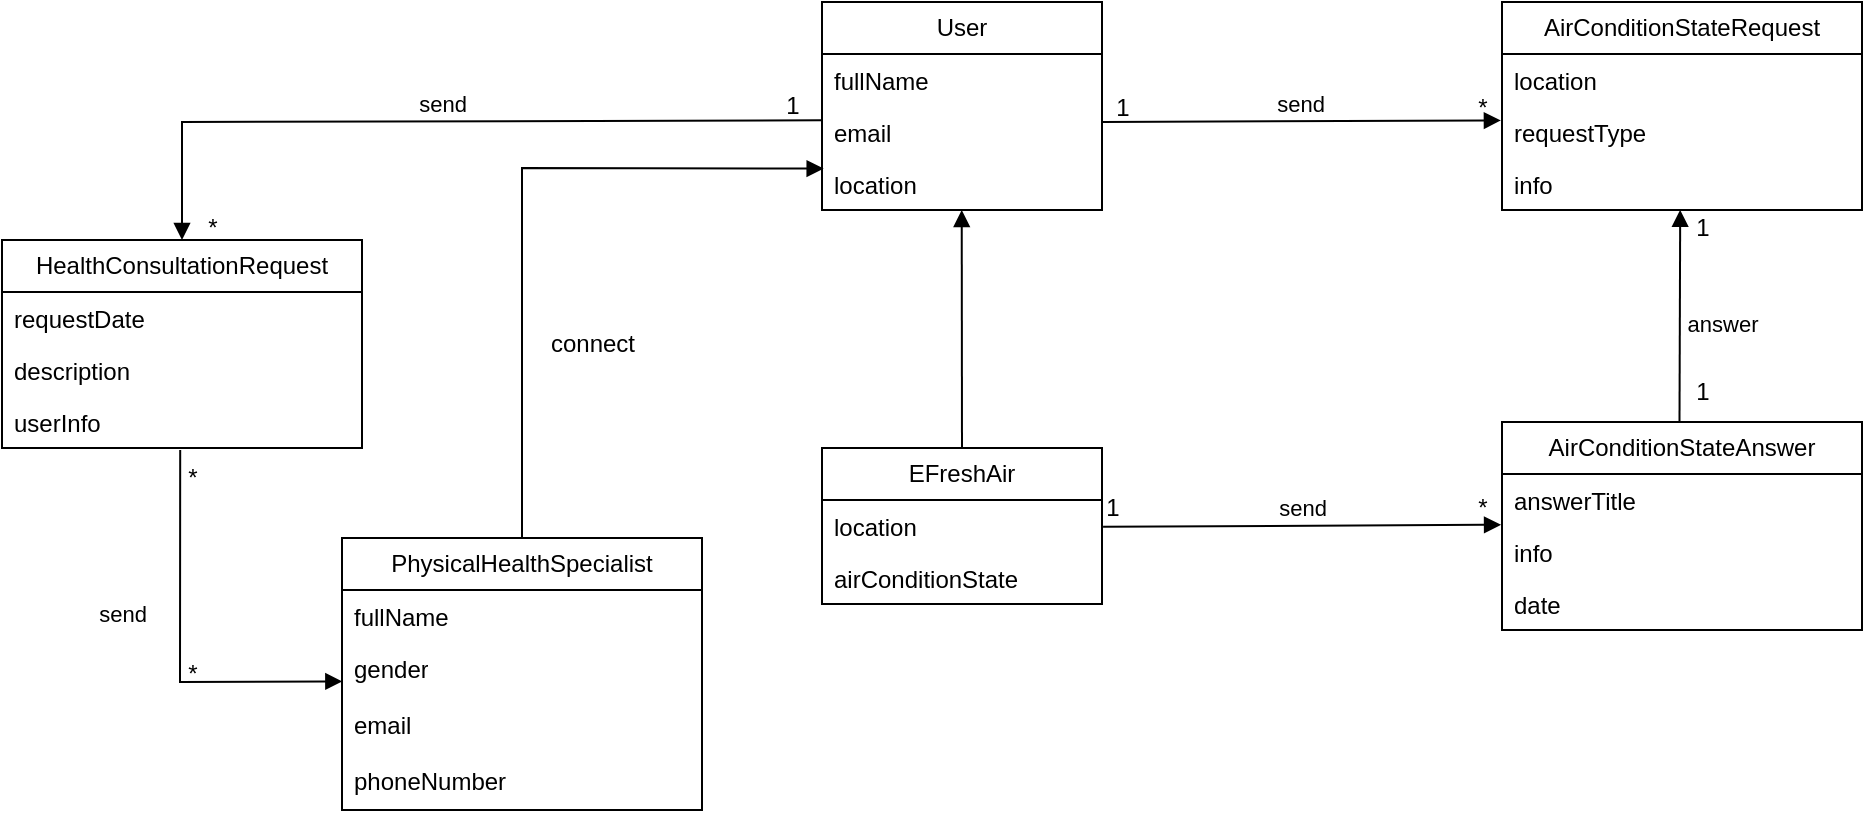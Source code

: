 <mxfile version="22.0.4" type="device">
  <diagram name="Страница — 1" id="CZByYsGYPEuBB9du0pov">
    <mxGraphModel dx="2022" dy="658" grid="1" gridSize="10" guides="1" tooltips="1" connect="1" arrows="1" fold="1" page="1" pageScale="1" pageWidth="827" pageHeight="1169" math="0" shadow="0">
      <root>
        <mxCell id="0" />
        <mxCell id="1" parent="0" />
        <mxCell id="wser1uCve52ktVxBeqvt-5" value="User" style="swimlane;fontStyle=0;childLayout=stackLayout;horizontal=1;startSize=26;fillColor=none;horizontalStack=0;resizeParent=1;resizeParentMax=0;resizeLast=0;collapsible=1;marginBottom=0;whiteSpace=wrap;html=1;" vertex="1" parent="1">
          <mxGeometry x="200" y="340" width="140" height="104" as="geometry" />
        </mxCell>
        <mxCell id="wser1uCve52ktVxBeqvt-6" value="fullName" style="text;strokeColor=none;fillColor=none;align=left;verticalAlign=top;spacingLeft=4;spacingRight=4;overflow=hidden;rotatable=0;points=[[0,0.5],[1,0.5]];portConstraint=eastwest;whiteSpace=wrap;html=1;" vertex="1" parent="wser1uCve52ktVxBeqvt-5">
          <mxGeometry y="26" width="140" height="26" as="geometry" />
        </mxCell>
        <mxCell id="wser1uCve52ktVxBeqvt-8" value="email" style="text;strokeColor=none;fillColor=none;align=left;verticalAlign=top;spacingLeft=4;spacingRight=4;overflow=hidden;rotatable=0;points=[[0,0.5],[1,0.5]];portConstraint=eastwest;whiteSpace=wrap;html=1;" vertex="1" parent="wser1uCve52ktVxBeqvt-5">
          <mxGeometry y="52" width="140" height="26" as="geometry" />
        </mxCell>
        <mxCell id="wser1uCve52ktVxBeqvt-7" value="location" style="text;strokeColor=none;fillColor=none;align=left;verticalAlign=top;spacingLeft=4;spacingRight=4;overflow=hidden;rotatable=0;points=[[0,0.5],[1,0.5]];portConstraint=eastwest;whiteSpace=wrap;html=1;" vertex="1" parent="wser1uCve52ktVxBeqvt-5">
          <mxGeometry y="78" width="140" height="26" as="geometry" />
        </mxCell>
        <mxCell id="wser1uCve52ktVxBeqvt-9" value="AirConditionStateRequest" style="swimlane;fontStyle=0;childLayout=stackLayout;horizontal=1;startSize=26;fillColor=none;horizontalStack=0;resizeParent=1;resizeParentMax=0;resizeLast=0;collapsible=1;marginBottom=0;whiteSpace=wrap;html=1;" vertex="1" parent="1">
          <mxGeometry x="540" y="340" width="180" height="104" as="geometry" />
        </mxCell>
        <mxCell id="wser1uCve52ktVxBeqvt-10" value="location" style="text;strokeColor=none;fillColor=none;align=left;verticalAlign=top;spacingLeft=4;spacingRight=4;overflow=hidden;rotatable=0;points=[[0,0.5],[1,0.5]];portConstraint=eastwest;whiteSpace=wrap;html=1;" vertex="1" parent="wser1uCve52ktVxBeqvt-9">
          <mxGeometry y="26" width="180" height="26" as="geometry" />
        </mxCell>
        <mxCell id="wser1uCve52ktVxBeqvt-11" value="requestType" style="text;strokeColor=none;fillColor=none;align=left;verticalAlign=top;spacingLeft=4;spacingRight=4;overflow=hidden;rotatable=0;points=[[0,0.5],[1,0.5]];portConstraint=eastwest;whiteSpace=wrap;html=1;" vertex="1" parent="wser1uCve52ktVxBeqvt-9">
          <mxGeometry y="52" width="180" height="26" as="geometry" />
        </mxCell>
        <mxCell id="wser1uCve52ktVxBeqvt-12" value="info" style="text;strokeColor=none;fillColor=none;align=left;verticalAlign=top;spacingLeft=4;spacingRight=4;overflow=hidden;rotatable=0;points=[[0,0.5],[1,0.5]];portConstraint=eastwest;whiteSpace=wrap;html=1;" vertex="1" parent="wser1uCve52ktVxBeqvt-9">
          <mxGeometry y="78" width="180" height="26" as="geometry" />
        </mxCell>
        <mxCell id="wser1uCve52ktVxBeqvt-13" value="AirConditionStateAnswer" style="swimlane;fontStyle=0;childLayout=stackLayout;horizontal=1;startSize=26;fillColor=none;horizontalStack=0;resizeParent=1;resizeParentMax=0;resizeLast=0;collapsible=1;marginBottom=0;whiteSpace=wrap;html=1;" vertex="1" parent="1">
          <mxGeometry x="540" y="550" width="180" height="104" as="geometry" />
        </mxCell>
        <mxCell id="wser1uCve52ktVxBeqvt-14" value="answerTitle" style="text;strokeColor=none;fillColor=none;align=left;verticalAlign=top;spacingLeft=4;spacingRight=4;overflow=hidden;rotatable=0;points=[[0,0.5],[1,0.5]];portConstraint=eastwest;whiteSpace=wrap;html=1;" vertex="1" parent="wser1uCve52ktVxBeqvt-13">
          <mxGeometry y="26" width="180" height="26" as="geometry" />
        </mxCell>
        <mxCell id="wser1uCve52ktVxBeqvt-15" value="info" style="text;strokeColor=none;fillColor=none;align=left;verticalAlign=top;spacingLeft=4;spacingRight=4;overflow=hidden;rotatable=0;points=[[0,0.5],[1,0.5]];portConstraint=eastwest;whiteSpace=wrap;html=1;" vertex="1" parent="wser1uCve52ktVxBeqvt-13">
          <mxGeometry y="52" width="180" height="26" as="geometry" />
        </mxCell>
        <mxCell id="wser1uCve52ktVxBeqvt-16" value="date" style="text;strokeColor=none;fillColor=none;align=left;verticalAlign=top;spacingLeft=4;spacingRight=4;overflow=hidden;rotatable=0;points=[[0,0.5],[1,0.5]];portConstraint=eastwest;whiteSpace=wrap;html=1;" vertex="1" parent="wser1uCve52ktVxBeqvt-13">
          <mxGeometry y="78" width="180" height="26" as="geometry" />
        </mxCell>
        <mxCell id="wser1uCve52ktVxBeqvt-17" value="EFreshAir" style="swimlane;fontStyle=0;childLayout=stackLayout;horizontal=1;startSize=26;fillColor=none;horizontalStack=0;resizeParent=1;resizeParentMax=0;resizeLast=0;collapsible=1;marginBottom=0;whiteSpace=wrap;html=1;" vertex="1" parent="1">
          <mxGeometry x="200" y="563" width="140" height="78" as="geometry" />
        </mxCell>
        <mxCell id="wser1uCve52ktVxBeqvt-18" value="location" style="text;strokeColor=none;fillColor=none;align=left;verticalAlign=top;spacingLeft=4;spacingRight=4;overflow=hidden;rotatable=0;points=[[0,0.5],[1,0.5]];portConstraint=eastwest;whiteSpace=wrap;html=1;" vertex="1" parent="wser1uCve52ktVxBeqvt-17">
          <mxGeometry y="26" width="140" height="26" as="geometry" />
        </mxCell>
        <mxCell id="wser1uCve52ktVxBeqvt-21" value="airConditionState" style="text;strokeColor=none;fillColor=none;align=left;verticalAlign=top;spacingLeft=4;spacingRight=4;overflow=hidden;rotatable=0;points=[[0,0.5],[1,0.5]];portConstraint=eastwest;whiteSpace=wrap;html=1;" vertex="1" parent="wser1uCve52ktVxBeqvt-17">
          <mxGeometry y="52" width="140" height="26" as="geometry" />
        </mxCell>
        <mxCell id="wser1uCve52ktVxBeqvt-22" value="PhysicalHealthSpecialist" style="swimlane;fontStyle=0;childLayout=stackLayout;horizontal=1;startSize=26;fillColor=none;horizontalStack=0;resizeParent=1;resizeParentMax=0;resizeLast=0;collapsible=1;marginBottom=0;whiteSpace=wrap;html=1;" vertex="1" parent="1">
          <mxGeometry x="-40" y="608" width="180" height="136" as="geometry" />
        </mxCell>
        <mxCell id="wser1uCve52ktVxBeqvt-23" value="fullName" style="text;strokeColor=none;fillColor=none;align=left;verticalAlign=top;spacingLeft=4;spacingRight=4;overflow=hidden;rotatable=0;points=[[0,0.5],[1,0.5]];portConstraint=eastwest;whiteSpace=wrap;html=1;" vertex="1" parent="wser1uCve52ktVxBeqvt-22">
          <mxGeometry y="26" width="180" height="26" as="geometry" />
        </mxCell>
        <mxCell id="wser1uCve52ktVxBeqvt-24" value="gender" style="text;strokeColor=none;fillColor=none;align=left;verticalAlign=top;spacingLeft=4;spacingRight=4;overflow=hidden;rotatable=0;points=[[0,0.5],[1,0.5]];portConstraint=eastwest;whiteSpace=wrap;html=1;" vertex="1" parent="wser1uCve52ktVxBeqvt-22">
          <mxGeometry y="52" width="180" height="28" as="geometry" />
        </mxCell>
        <mxCell id="wser1uCve52ktVxBeqvt-42" value="email" style="text;strokeColor=none;fillColor=none;align=left;verticalAlign=top;spacingLeft=4;spacingRight=4;overflow=hidden;rotatable=0;points=[[0,0.5],[1,0.5]];portConstraint=eastwest;whiteSpace=wrap;html=1;" vertex="1" parent="wser1uCve52ktVxBeqvt-22">
          <mxGeometry y="80" width="180" height="28" as="geometry" />
        </mxCell>
        <mxCell id="wser1uCve52ktVxBeqvt-43" value="phoneNumber" style="text;strokeColor=none;fillColor=none;align=left;verticalAlign=top;spacingLeft=4;spacingRight=4;overflow=hidden;rotatable=0;points=[[0,0.5],[1,0.5]];portConstraint=eastwest;whiteSpace=wrap;html=1;" vertex="1" parent="wser1uCve52ktVxBeqvt-22">
          <mxGeometry y="108" width="180" height="28" as="geometry" />
        </mxCell>
        <mxCell id="wser1uCve52ktVxBeqvt-28" value="send" style="html=1;verticalAlign=bottom;endArrow=block;curved=0;rounded=0;entryX=-0.003;entryY=0.278;entryDx=0;entryDy=0;entryPerimeter=0;" edge="1" parent="1" target="wser1uCve52ktVxBeqvt-11">
          <mxGeometry width="80" relative="1" as="geometry">
            <mxPoint x="340" y="400" as="sourcePoint" />
            <mxPoint x="510" y="400" as="targetPoint" />
          </mxGeometry>
        </mxCell>
        <mxCell id="wser1uCve52ktVxBeqvt-29" value="1" style="text;html=1;align=center;verticalAlign=middle;resizable=0;points=[];autosize=1;strokeColor=none;fillColor=none;" vertex="1" parent="1">
          <mxGeometry x="335" y="378" width="30" height="30" as="geometry" />
        </mxCell>
        <mxCell id="wser1uCve52ktVxBeqvt-30" value="*" style="text;html=1;align=center;verticalAlign=middle;resizable=0;points=[];autosize=1;strokeColor=none;fillColor=none;" vertex="1" parent="1">
          <mxGeometry x="515" y="378" width="30" height="30" as="geometry" />
        </mxCell>
        <mxCell id="wser1uCve52ktVxBeqvt-32" value="1" style="text;html=1;align=center;verticalAlign=middle;resizable=0;points=[];autosize=1;strokeColor=none;fillColor=none;" vertex="1" parent="1">
          <mxGeometry x="625" y="438" width="30" height="30" as="geometry" />
        </mxCell>
        <mxCell id="wser1uCve52ktVxBeqvt-33" value="1" style="text;html=1;align=center;verticalAlign=middle;resizable=0;points=[];autosize=1;strokeColor=none;fillColor=none;" vertex="1" parent="1">
          <mxGeometry x="625" y="520" width="30" height="30" as="geometry" />
        </mxCell>
        <mxCell id="wser1uCve52ktVxBeqvt-34" value="send" style="html=1;verticalAlign=bottom;endArrow=block;curved=0;rounded=0;entryX=-0.003;entryY=0.278;entryDx=0;entryDy=0;entryPerimeter=0;" edge="1" parent="1">
          <mxGeometry width="80" relative="1" as="geometry">
            <mxPoint x="340.54" y="602.39" as="sourcePoint" />
            <mxPoint x="539.54" y="601.39" as="targetPoint" />
          </mxGeometry>
        </mxCell>
        <mxCell id="wser1uCve52ktVxBeqvt-35" value="1" style="text;html=1;align=center;verticalAlign=middle;resizable=0;points=[];autosize=1;strokeColor=none;fillColor=none;" vertex="1" parent="1">
          <mxGeometry x="330" y="578" width="30" height="30" as="geometry" />
        </mxCell>
        <mxCell id="wser1uCve52ktVxBeqvt-36" value="*" style="text;html=1;align=center;verticalAlign=middle;resizable=0;points=[];autosize=1;strokeColor=none;fillColor=none;" vertex="1" parent="1">
          <mxGeometry x="515" y="578" width="30" height="30" as="geometry" />
        </mxCell>
        <mxCell id="wser1uCve52ktVxBeqvt-37" value="" style="html=1;verticalAlign=bottom;endArrow=block;curved=0;rounded=0;entryX=0.499;entryY=1;entryDx=0;entryDy=0;entryPerimeter=0;exitX=0.5;exitY=0;exitDx=0;exitDy=0;" edge="1" parent="1" source="wser1uCve52ktVxBeqvt-17" target="wser1uCve52ktVxBeqvt-7">
          <mxGeometry x="0.0" width="80" relative="1" as="geometry">
            <mxPoint x="320" y="491" as="sourcePoint" />
            <mxPoint x="519" y="490" as="targetPoint" />
            <mxPoint as="offset" />
          </mxGeometry>
        </mxCell>
        <mxCell id="wser1uCve52ktVxBeqvt-38" value="HealthConsultationRequest" style="swimlane;fontStyle=0;childLayout=stackLayout;horizontal=1;startSize=26;fillColor=none;horizontalStack=0;resizeParent=1;resizeParentMax=0;resizeLast=0;collapsible=1;marginBottom=0;whiteSpace=wrap;html=1;" vertex="1" parent="1">
          <mxGeometry x="-210" y="459" width="180" height="104" as="geometry" />
        </mxCell>
        <mxCell id="wser1uCve52ktVxBeqvt-39" value="requestDate" style="text;strokeColor=none;fillColor=none;align=left;verticalAlign=top;spacingLeft=4;spacingRight=4;overflow=hidden;rotatable=0;points=[[0,0.5],[1,0.5]];portConstraint=eastwest;whiteSpace=wrap;html=1;" vertex="1" parent="wser1uCve52ktVxBeqvt-38">
          <mxGeometry y="26" width="180" height="26" as="geometry" />
        </mxCell>
        <mxCell id="wser1uCve52ktVxBeqvt-40" value="description" style="text;strokeColor=none;fillColor=none;align=left;verticalAlign=top;spacingLeft=4;spacingRight=4;overflow=hidden;rotatable=0;points=[[0,0.5],[1,0.5]];portConstraint=eastwest;whiteSpace=wrap;html=1;" vertex="1" parent="wser1uCve52ktVxBeqvt-38">
          <mxGeometry y="52" width="180" height="26" as="geometry" />
        </mxCell>
        <mxCell id="wser1uCve52ktVxBeqvt-44" value="userInfo" style="text;strokeColor=none;fillColor=none;align=left;verticalAlign=top;spacingLeft=4;spacingRight=4;overflow=hidden;rotatable=0;points=[[0,0.5],[1,0.5]];portConstraint=eastwest;whiteSpace=wrap;html=1;" vertex="1" parent="wser1uCve52ktVxBeqvt-38">
          <mxGeometry y="78" width="180" height="26" as="geometry" />
        </mxCell>
        <mxCell id="wser1uCve52ktVxBeqvt-45" value="send" style="html=1;verticalAlign=bottom;endArrow=block;curved=0;rounded=0;entryX=0.5;entryY=0;entryDx=0;entryDy=0;exitX=-0.001;exitY=0.275;exitDx=0;exitDy=0;exitPerimeter=0;" edge="1" parent="1" source="wser1uCve52ktVxBeqvt-8" target="wser1uCve52ktVxBeqvt-38">
          <mxGeometry width="80" relative="1" as="geometry">
            <mxPoint x="-30" y="360.77" as="sourcePoint" />
            <mxPoint x="169" y="359.77" as="targetPoint" />
            <Array as="points">
              <mxPoint x="-120" y="400" />
            </Array>
          </mxGeometry>
        </mxCell>
        <mxCell id="wser1uCve52ktVxBeqvt-46" value="1" style="text;html=1;align=center;verticalAlign=middle;resizable=0;points=[];autosize=1;strokeColor=none;fillColor=none;" vertex="1" parent="1">
          <mxGeometry x="170" y="377" width="30" height="30" as="geometry" />
        </mxCell>
        <mxCell id="wser1uCve52ktVxBeqvt-47" value="*" style="text;html=1;align=center;verticalAlign=middle;resizable=0;points=[];autosize=1;strokeColor=none;fillColor=none;" vertex="1" parent="1">
          <mxGeometry x="-120" y="438" width="30" height="30" as="geometry" />
        </mxCell>
        <mxCell id="wser1uCve52ktVxBeqvt-48" value="send" style="html=1;verticalAlign=bottom;endArrow=block;curved=0;rounded=0;entryX=0.001;entryY=0.704;entryDx=0;entryDy=0;entryPerimeter=0;exitX=0.495;exitY=1.037;exitDx=0;exitDy=0;exitPerimeter=0;" edge="1" parent="1" source="wser1uCve52ktVxBeqvt-44" target="wser1uCve52ktVxBeqvt-24">
          <mxGeometry x="-0.073" y="-29" width="80" relative="1" as="geometry">
            <mxPoint x="-50" y="710.77" as="sourcePoint" />
            <mxPoint x="149" y="709.77" as="targetPoint" />
            <Array as="points">
              <mxPoint x="-121" y="680" />
            </Array>
            <mxPoint as="offset" />
          </mxGeometry>
        </mxCell>
        <mxCell id="wser1uCve52ktVxBeqvt-49" value="*" style="text;html=1;align=center;verticalAlign=middle;resizable=0;points=[];autosize=1;strokeColor=none;fillColor=none;" vertex="1" parent="1">
          <mxGeometry x="-130" y="563" width="30" height="30" as="geometry" />
        </mxCell>
        <mxCell id="wser1uCve52ktVxBeqvt-50" value="*" style="text;html=1;align=center;verticalAlign=middle;resizable=0;points=[];autosize=1;strokeColor=none;fillColor=none;" vertex="1" parent="1">
          <mxGeometry x="-130" y="661" width="30" height="30" as="geometry" />
        </mxCell>
        <mxCell id="wser1uCve52ktVxBeqvt-51" value="answer" style="html=1;verticalAlign=bottom;endArrow=block;curved=0;rounded=0;exitX=0.125;exitY=0.996;exitDx=0;exitDy=0;exitPerimeter=0;entryX=0.495;entryY=0.997;entryDx=0;entryDy=0;entryPerimeter=0;" edge="1" parent="1" source="wser1uCve52ktVxBeqvt-33" target="wser1uCve52ktVxBeqvt-12">
          <mxGeometry x="-0.246" y="-21" width="80" relative="1" as="geometry">
            <mxPoint x="460.4" y="452.31" as="sourcePoint" />
            <mxPoint x="530" y="500" as="targetPoint" />
            <mxPoint as="offset" />
          </mxGeometry>
        </mxCell>
        <mxCell id="wser1uCve52ktVxBeqvt-52" value="" style="html=1;verticalAlign=bottom;endArrow=block;curved=0;rounded=0;entryX=0.006;entryY=0.203;entryDx=0;entryDy=0;entryPerimeter=0;exitX=0.5;exitY=0;exitDx=0;exitDy=0;" edge="1" parent="1" source="wser1uCve52ktVxBeqvt-22" target="wser1uCve52ktVxBeqvt-7">
          <mxGeometry x="0.0" width="80" relative="1" as="geometry">
            <mxPoint x="39.64" y="727" as="sourcePoint" />
            <mxPoint x="39.64" y="608" as="targetPoint" />
            <Array as="points">
              <mxPoint x="50" y="423" />
            </Array>
            <mxPoint as="offset" />
          </mxGeometry>
        </mxCell>
        <mxCell id="wser1uCve52ktVxBeqvt-53" value="connect" style="text;html=1;align=center;verticalAlign=middle;resizable=0;points=[];autosize=1;strokeColor=none;fillColor=none;" vertex="1" parent="1">
          <mxGeometry x="50" y="496" width="70" height="30" as="geometry" />
        </mxCell>
      </root>
    </mxGraphModel>
  </diagram>
</mxfile>
